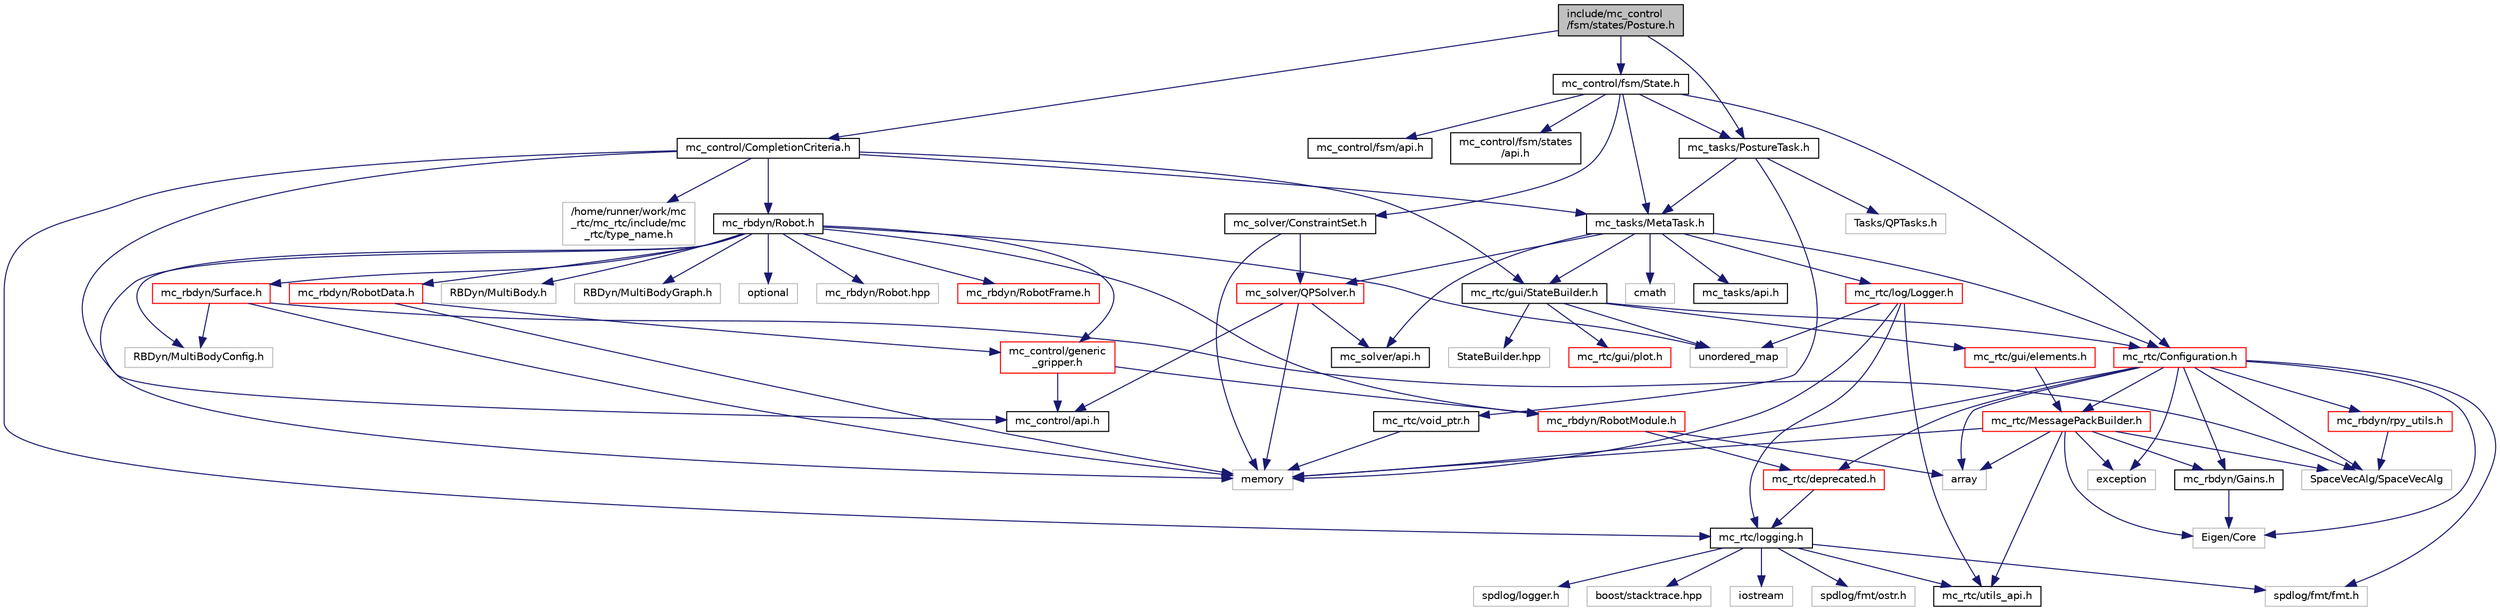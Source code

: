 digraph "include/mc_control/fsm/states/Posture.h"
{
 // INTERACTIVE_SVG=YES
  edge [fontname="Helvetica",fontsize="10",labelfontname="Helvetica",labelfontsize="10"];
  node [fontname="Helvetica",fontsize="10",shape=record];
  Node0 [label="include/mc_control\l/fsm/states/Posture.h",height=0.2,width=0.4,color="black", fillcolor="grey75", style="filled", fontcolor="black"];
  Node0 -> Node1 [color="midnightblue",fontsize="10",style="solid",fontname="Helvetica"];
  Node1 [label="mc_control/CompletionCriteria.h",height=0.2,width=0.4,color="black", fillcolor="white", style="filled",URL="$CompletionCriteria_8h.html"];
  Node1 -> Node2 [color="midnightblue",fontsize="10",style="solid",fontname="Helvetica"];
  Node2 [label="mc_control/api.h",height=0.2,width=0.4,color="black", fillcolor="white", style="filled",URL="$include_2mc__control_2api_8h.html"];
  Node1 -> Node3 [color="midnightblue",fontsize="10",style="solid",fontname="Helvetica"];
  Node3 [label="mc_tasks/MetaTask.h",height=0.2,width=0.4,color="black", fillcolor="white", style="filled",URL="$MetaTask_8h.html"];
  Node3 -> Node4 [color="midnightblue",fontsize="10",style="solid",fontname="Helvetica"];
  Node4 [label="mc_tasks/api.h",height=0.2,width=0.4,color="black", fillcolor="white", style="filled",URL="$include_2mc__tasks_2api_8h.html"];
  Node3 -> Node5 [color="midnightblue",fontsize="10",style="solid",fontname="Helvetica"];
  Node5 [label="mc_rtc/Configuration.h",height=0.2,width=0.4,color="red", fillcolor="white", style="filled",URL="$mc__rtc_2Configuration_8h.html"];
  Node5 -> Node6 [color="midnightblue",fontsize="10",style="solid",fontname="Helvetica"];
  Node6 [label="mc_rtc/MessagePackBuilder.h",height=0.2,width=0.4,color="red", fillcolor="white", style="filled",URL="$MessagePackBuilder_8h.html"];
  Node6 -> Node7 [color="midnightblue",fontsize="10",style="solid",fontname="Helvetica"];
  Node7 [label="mc_rtc/utils_api.h",height=0.2,width=0.4,color="black", fillcolor="white", style="filled",URL="$utils__api_8h.html"];
  Node6 -> Node8 [color="midnightblue",fontsize="10",style="solid",fontname="Helvetica"];
  Node8 [label="mc_rbdyn/Gains.h",height=0.2,width=0.4,color="black", fillcolor="white", style="filled",URL="$Gains_8h.html"];
  Node8 -> Node9 [color="midnightblue",fontsize="10",style="solid",fontname="Helvetica"];
  Node9 [label="Eigen/Core",height=0.2,width=0.4,color="grey75", fillcolor="white", style="filled"];
  Node6 -> Node10 [color="midnightblue",fontsize="10",style="solid",fontname="Helvetica"];
  Node10 [label="SpaceVecAlg/SpaceVecAlg",height=0.2,width=0.4,color="grey75", fillcolor="white", style="filled"];
  Node6 -> Node9 [color="midnightblue",fontsize="10",style="solid",fontname="Helvetica"];
  Node6 -> Node11 [color="midnightblue",fontsize="10",style="solid",fontname="Helvetica"];
  Node11 [label="array",height=0.2,width=0.4,color="grey75", fillcolor="white", style="filled"];
  Node6 -> Node12 [color="midnightblue",fontsize="10",style="solid",fontname="Helvetica"];
  Node12 [label="exception",height=0.2,width=0.4,color="grey75", fillcolor="white", style="filled"];
  Node6 -> Node14 [color="midnightblue",fontsize="10",style="solid",fontname="Helvetica"];
  Node14 [label="memory",height=0.2,width=0.4,color="grey75", fillcolor="white", style="filled"];
  Node5 -> Node18 [color="midnightblue",fontsize="10",style="solid",fontname="Helvetica"];
  Node18 [label="mc_rtc/deprecated.h",height=0.2,width=0.4,color="red", fillcolor="white", style="filled",URL="$deprecated_8h.html"];
  Node18 -> Node19 [color="midnightblue",fontsize="10",style="solid",fontname="Helvetica"];
  Node19 [label="mc_rtc/logging.h",height=0.2,width=0.4,color="black", fillcolor="white", style="filled",URL="$logging_8h.html"];
  Node19 -> Node7 [color="midnightblue",fontsize="10",style="solid",fontname="Helvetica"];
  Node19 -> Node20 [color="midnightblue",fontsize="10",style="solid",fontname="Helvetica"];
  Node20 [label="iostream",height=0.2,width=0.4,color="grey75", fillcolor="white", style="filled"];
  Node19 -> Node21 [color="midnightblue",fontsize="10",style="solid",fontname="Helvetica"];
  Node21 [label="spdlog/fmt/fmt.h",height=0.2,width=0.4,color="grey75", fillcolor="white", style="filled"];
  Node19 -> Node22 [color="midnightblue",fontsize="10",style="solid",fontname="Helvetica"];
  Node22 [label="spdlog/fmt/ostr.h",height=0.2,width=0.4,color="grey75", fillcolor="white", style="filled"];
  Node19 -> Node23 [color="midnightblue",fontsize="10",style="solid",fontname="Helvetica"];
  Node23 [label="spdlog/logger.h",height=0.2,width=0.4,color="grey75", fillcolor="white", style="filled"];
  Node19 -> Node24 [color="midnightblue",fontsize="10",style="solid",fontname="Helvetica"];
  Node24 [label="boost/stacktrace.hpp",height=0.2,width=0.4,color="grey75", fillcolor="white", style="filled"];
  Node5 -> Node8 [color="midnightblue",fontsize="10",style="solid",fontname="Helvetica"];
  Node5 -> Node26 [color="midnightblue",fontsize="10",style="solid",fontname="Helvetica"];
  Node26 [label="mc_rbdyn/rpy_utils.h",height=0.2,width=0.4,color="red", fillcolor="white", style="filled",URL="$rpy__utils_8h.html"];
  Node26 -> Node10 [color="midnightblue",fontsize="10",style="solid",fontname="Helvetica"];
  Node5 -> Node10 [color="midnightblue",fontsize="10",style="solid",fontname="Helvetica"];
  Node5 -> Node9 [color="midnightblue",fontsize="10",style="solid",fontname="Helvetica"];
  Node5 -> Node21 [color="midnightblue",fontsize="10",style="solid",fontname="Helvetica"];
  Node5 -> Node11 [color="midnightblue",fontsize="10",style="solid",fontname="Helvetica"];
  Node5 -> Node12 [color="midnightblue",fontsize="10",style="solid",fontname="Helvetica"];
  Node5 -> Node14 [color="midnightblue",fontsize="10",style="solid",fontname="Helvetica"];
  Node3 -> Node30 [color="midnightblue",fontsize="10",style="solid",fontname="Helvetica"];
  Node30 [label="mc_rtc/gui/StateBuilder.h",height=0.2,width=0.4,color="black", fillcolor="white", style="filled",URL="$StateBuilder_8h.html"];
  Node30 -> Node5 [color="midnightblue",fontsize="10",style="solid",fontname="Helvetica"];
  Node30 -> Node31 [color="midnightblue",fontsize="10",style="solid",fontname="Helvetica"];
  Node31 [label="mc_rtc/gui/elements.h",height=0.2,width=0.4,color="red", fillcolor="white", style="filled",URL="$elements_8h.html"];
  Node31 -> Node6 [color="midnightblue",fontsize="10",style="solid",fontname="Helvetica"];
  Node30 -> Node33 [color="midnightblue",fontsize="10",style="solid",fontname="Helvetica"];
  Node33 [label="mc_rtc/gui/plot.h",height=0.2,width=0.4,color="red", fillcolor="white", style="filled",URL="$plot_8h.html"];
  Node30 -> Node44 [color="midnightblue",fontsize="10",style="solid",fontname="Helvetica"];
  Node44 [label="unordered_map",height=0.2,width=0.4,color="grey75", fillcolor="white", style="filled"];
  Node30 -> Node45 [color="midnightblue",fontsize="10",style="solid",fontname="Helvetica"];
  Node45 [label="StateBuilder.hpp",height=0.2,width=0.4,color="grey75", fillcolor="white", style="filled"];
  Node3 -> Node46 [color="midnightblue",fontsize="10",style="solid",fontname="Helvetica"];
  Node46 [label="mc_rtc/log/Logger.h",height=0.2,width=0.4,color="red", fillcolor="white", style="filled",URL="$Logger_8h.html"];
  Node46 -> Node19 [color="midnightblue",fontsize="10",style="solid",fontname="Helvetica"];
  Node46 -> Node7 [color="midnightblue",fontsize="10",style="solid",fontname="Helvetica"];
  Node46 -> Node14 [color="midnightblue",fontsize="10",style="solid",fontname="Helvetica"];
  Node46 -> Node44 [color="midnightblue",fontsize="10",style="solid",fontname="Helvetica"];
  Node3 -> Node48 [color="midnightblue",fontsize="10",style="solid",fontname="Helvetica"];
  Node48 [label="mc_solver/QPSolver.h",height=0.2,width=0.4,color="red", fillcolor="white", style="filled",URL="$QPSolver_8h.html"];
  Node48 -> Node49 [color="midnightblue",fontsize="10",style="solid",fontname="Helvetica"];
  Node49 [label="mc_solver/api.h",height=0.2,width=0.4,color="black", fillcolor="white", style="filled",URL="$include_2mc__solver_2api_8h.html"];
  Node48 -> Node2 [color="midnightblue",fontsize="10",style="solid",fontname="Helvetica"];
  Node48 -> Node14 [color="midnightblue",fontsize="10",style="solid",fontname="Helvetica"];
  Node3 -> Node49 [color="midnightblue",fontsize="10",style="solid",fontname="Helvetica"];
  Node3 -> Node86 [color="midnightblue",fontsize="10",style="solid",fontname="Helvetica"];
  Node86 [label="cmath",height=0.2,width=0.4,color="grey75", fillcolor="white", style="filled"];
  Node1 -> Node30 [color="midnightblue",fontsize="10",style="solid",fontname="Helvetica"];
  Node1 -> Node19 [color="midnightblue",fontsize="10",style="solid",fontname="Helvetica"];
  Node1 -> Node54 [color="midnightblue",fontsize="10",style="solid",fontname="Helvetica"];
  Node54 [label="mc_rbdyn/Robot.h",height=0.2,width=0.4,color="black", fillcolor="white", style="filled",URL="$mc__rbdyn_2Robot_8h.html"];
  Node54 -> Node55 [color="midnightblue",fontsize="10",style="solid",fontname="Helvetica"];
  Node55 [label="mc_rbdyn/RobotData.h",height=0.2,width=0.4,color="red", fillcolor="white", style="filled",URL="$RobotData_8h.html"];
  Node55 -> Node56 [color="midnightblue",fontsize="10",style="solid",fontname="Helvetica"];
  Node56 [label="mc_control/generic\l_gripper.h",height=0.2,width=0.4,color="red", fillcolor="white", style="filled",URL="$generic__gripper_8h.html"];
  Node56 -> Node2 [color="midnightblue",fontsize="10",style="solid",fontname="Helvetica"];
  Node56 -> Node57 [color="midnightblue",fontsize="10",style="solid",fontname="Helvetica"];
  Node57 [label="mc_rbdyn/RobotModule.h",height=0.2,width=0.4,color="red", fillcolor="white", style="filled",URL="$RobotModule_8h.html"];
  Node57 -> Node18 [color="midnightblue",fontsize="10",style="solid",fontname="Helvetica"];
  Node57 -> Node11 [color="midnightblue",fontsize="10",style="solid",fontname="Helvetica"];
  Node55 -> Node14 [color="midnightblue",fontsize="10",style="solid",fontname="Helvetica"];
  Node54 -> Node75 [color="midnightblue",fontsize="10",style="solid",fontname="Helvetica"];
  Node75 [label="mc_rbdyn/RobotFrame.h",height=0.2,width=0.4,color="red", fillcolor="white", style="filled",URL="$RobotFrame_8h.html"];
  Node54 -> Node57 [color="midnightblue",fontsize="10",style="solid",fontname="Helvetica"];
  Node54 -> Node79 [color="midnightblue",fontsize="10",style="solid",fontname="Helvetica"];
  Node79 [label="mc_rbdyn/Surface.h",height=0.2,width=0.4,color="red", fillcolor="white", style="filled",URL="$Surface_8h.html"];
  Node79 -> Node80 [color="midnightblue",fontsize="10",style="solid",fontname="Helvetica"];
  Node80 [label="RBDyn/MultiBodyConfig.h",height=0.2,width=0.4,color="grey75", fillcolor="white", style="filled"];
  Node79 -> Node10 [color="midnightblue",fontsize="10",style="solid",fontname="Helvetica"];
  Node79 -> Node14 [color="midnightblue",fontsize="10",style="solid",fontname="Helvetica"];
  Node54 -> Node56 [color="midnightblue",fontsize="10",style="solid",fontname="Helvetica"];
  Node54 -> Node81 [color="midnightblue",fontsize="10",style="solid",fontname="Helvetica"];
  Node81 [label="RBDyn/MultiBody.h",height=0.2,width=0.4,color="grey75", fillcolor="white", style="filled"];
  Node54 -> Node80 [color="midnightblue",fontsize="10",style="solid",fontname="Helvetica"];
  Node54 -> Node82 [color="midnightblue",fontsize="10",style="solid",fontname="Helvetica"];
  Node82 [label="RBDyn/MultiBodyGraph.h",height=0.2,width=0.4,color="grey75", fillcolor="white", style="filled"];
  Node54 -> Node14 [color="midnightblue",fontsize="10",style="solid",fontname="Helvetica"];
  Node54 -> Node83 [color="midnightblue",fontsize="10",style="solid",fontname="Helvetica"];
  Node83 [label="optional",height=0.2,width=0.4,color="grey75", fillcolor="white", style="filled"];
  Node54 -> Node44 [color="midnightblue",fontsize="10",style="solid",fontname="Helvetica"];
  Node54 -> Node84 [color="midnightblue",fontsize="10",style="solid",fontname="Helvetica"];
  Node84 [label="mc_rbdyn/Robot.hpp",height=0.2,width=0.4,color="grey75", fillcolor="white", style="filled"];
  Node1 -> Node87 [color="midnightblue",fontsize="10",style="solid",fontname="Helvetica"];
  Node87 [label="/home/runner/work/mc\l_rtc/mc_rtc/include/mc\l_rtc/type_name.h",height=0.2,width=0.4,color="grey75", fillcolor="white", style="filled"];
  Node0 -> Node88 [color="midnightblue",fontsize="10",style="solid",fontname="Helvetica"];
  Node88 [label="mc_control/fsm/State.h",height=0.2,width=0.4,color="black", fillcolor="white", style="filled",URL="$State_8h.html"];
  Node88 -> Node89 [color="midnightblue",fontsize="10",style="solid",fontname="Helvetica"];
  Node89 [label="mc_control/fsm/api.h",height=0.2,width=0.4,color="black", fillcolor="white", style="filled",URL="$include_2mc__control_2fsm_2api_8h.html"];
  Node88 -> Node90 [color="midnightblue",fontsize="10",style="solid",fontname="Helvetica"];
  Node90 [label="mc_control/fsm/states\l/api.h",height=0.2,width=0.4,color="black", fillcolor="white", style="filled",URL="$include_2mc__control_2fsm_2states_2api_8h.html"];
  Node88 -> Node91 [color="midnightblue",fontsize="10",style="solid",fontname="Helvetica"];
  Node91 [label="mc_solver/ConstraintSet.h",height=0.2,width=0.4,color="black", fillcolor="white", style="filled",URL="$ConstraintSet_8h.html"];
  Node91 -> Node48 [color="midnightblue",fontsize="10",style="solid",fontname="Helvetica"];
  Node91 -> Node14 [color="midnightblue",fontsize="10",style="solid",fontname="Helvetica"];
  Node88 -> Node3 [color="midnightblue",fontsize="10",style="solid",fontname="Helvetica"];
  Node88 -> Node92 [color="midnightblue",fontsize="10",style="solid",fontname="Helvetica"];
  Node92 [label="mc_tasks/PostureTask.h",height=0.2,width=0.4,color="black", fillcolor="white", style="filled",URL="$PostureTask_8h.html"];
  Node92 -> Node3 [color="midnightblue",fontsize="10",style="solid",fontname="Helvetica"];
  Node92 -> Node93 [color="midnightblue",fontsize="10",style="solid",fontname="Helvetica"];
  Node93 [label="mc_rtc/void_ptr.h",height=0.2,width=0.4,color="black", fillcolor="white", style="filled",URL="$void__ptr_8h.html"];
  Node93 -> Node14 [color="midnightblue",fontsize="10",style="solid",fontname="Helvetica"];
  Node92 -> Node94 [color="midnightblue",fontsize="10",style="solid",fontname="Helvetica"];
  Node94 [label="Tasks/QPTasks.h",height=0.2,width=0.4,color="grey75", fillcolor="white", style="filled"];
  Node88 -> Node5 [color="midnightblue",fontsize="10",style="solid",fontname="Helvetica"];
  Node0 -> Node92 [color="midnightblue",fontsize="10",style="solid",fontname="Helvetica"];
}

